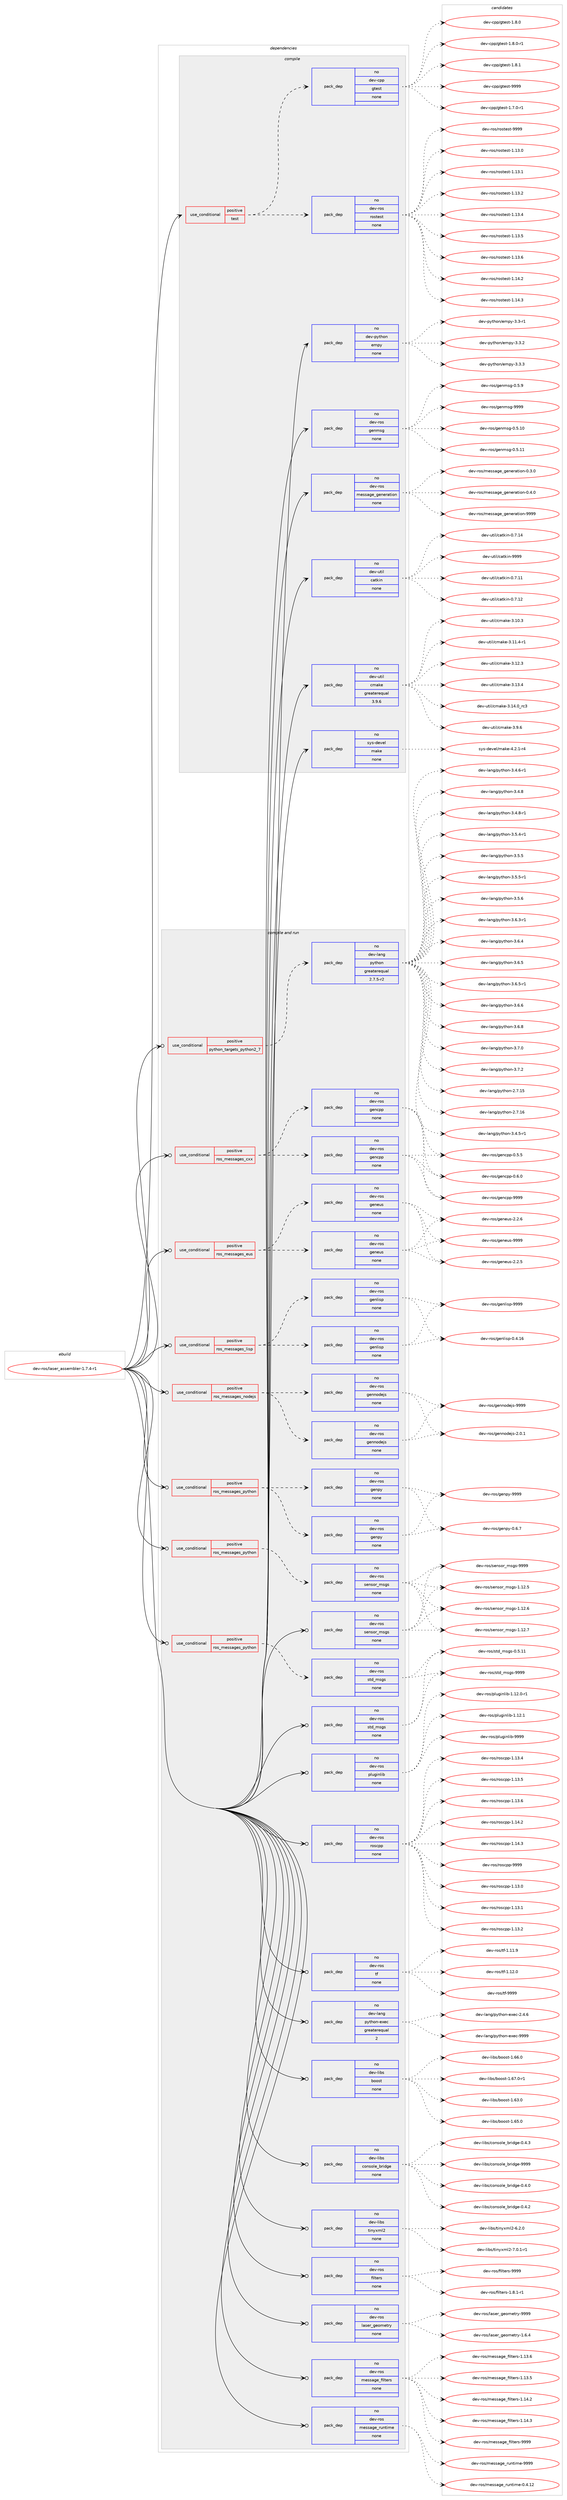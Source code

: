 digraph prolog {

# *************
# Graph options
# *************

newrank=true;
concentrate=true;
compound=true;
graph [rankdir=LR,fontname=Helvetica,fontsize=10,ranksep=1.5];#, ranksep=2.5, nodesep=0.2];
edge  [arrowhead=vee];
node  [fontname=Helvetica,fontsize=10];

# **********
# The ebuild
# **********

subgraph cluster_leftcol {
color=gray;
rank=same;
label=<<i>ebuild</i>>;
id [label="dev-ros/laser_assembler-1.7.4-r1", color=red, width=4, href="../dev-ros/laser_assembler-1.7.4-r1.svg"];
}

# ****************
# The dependencies
# ****************

subgraph cluster_midcol {
color=gray;
label=<<i>dependencies</i>>;
subgraph cluster_compile {
fillcolor="#eeeeee";
style=filled;
label=<<i>compile</i>>;
subgraph cond388842 {
dependency1458608 [label=<<TABLE BORDER="0" CELLBORDER="1" CELLSPACING="0" CELLPADDING="4"><TR><TD ROWSPAN="3" CELLPADDING="10">use_conditional</TD></TR><TR><TD>positive</TD></TR><TR><TD>test</TD></TR></TABLE>>, shape=none, color=red];
subgraph pack1046376 {
dependency1458609 [label=<<TABLE BORDER="0" CELLBORDER="1" CELLSPACING="0" CELLPADDING="4" WIDTH="220"><TR><TD ROWSPAN="6" CELLPADDING="30">pack_dep</TD></TR><TR><TD WIDTH="110">no</TD></TR><TR><TD>dev-ros</TD></TR><TR><TD>rostest</TD></TR><TR><TD>none</TD></TR><TR><TD></TD></TR></TABLE>>, shape=none, color=blue];
}
dependency1458608:e -> dependency1458609:w [weight=20,style="dashed",arrowhead="vee"];
subgraph pack1046377 {
dependency1458610 [label=<<TABLE BORDER="0" CELLBORDER="1" CELLSPACING="0" CELLPADDING="4" WIDTH="220"><TR><TD ROWSPAN="6" CELLPADDING="30">pack_dep</TD></TR><TR><TD WIDTH="110">no</TD></TR><TR><TD>dev-cpp</TD></TR><TR><TD>gtest</TD></TR><TR><TD>none</TD></TR><TR><TD></TD></TR></TABLE>>, shape=none, color=blue];
}
dependency1458608:e -> dependency1458610:w [weight=20,style="dashed",arrowhead="vee"];
}
id:e -> dependency1458608:w [weight=20,style="solid",arrowhead="vee"];
subgraph pack1046378 {
dependency1458611 [label=<<TABLE BORDER="0" CELLBORDER="1" CELLSPACING="0" CELLPADDING="4" WIDTH="220"><TR><TD ROWSPAN="6" CELLPADDING="30">pack_dep</TD></TR><TR><TD WIDTH="110">no</TD></TR><TR><TD>dev-python</TD></TR><TR><TD>empy</TD></TR><TR><TD>none</TD></TR><TR><TD></TD></TR></TABLE>>, shape=none, color=blue];
}
id:e -> dependency1458611:w [weight=20,style="solid",arrowhead="vee"];
subgraph pack1046379 {
dependency1458612 [label=<<TABLE BORDER="0" CELLBORDER="1" CELLSPACING="0" CELLPADDING="4" WIDTH="220"><TR><TD ROWSPAN="6" CELLPADDING="30">pack_dep</TD></TR><TR><TD WIDTH="110">no</TD></TR><TR><TD>dev-ros</TD></TR><TR><TD>genmsg</TD></TR><TR><TD>none</TD></TR><TR><TD></TD></TR></TABLE>>, shape=none, color=blue];
}
id:e -> dependency1458612:w [weight=20,style="solid",arrowhead="vee"];
subgraph pack1046380 {
dependency1458613 [label=<<TABLE BORDER="0" CELLBORDER="1" CELLSPACING="0" CELLPADDING="4" WIDTH="220"><TR><TD ROWSPAN="6" CELLPADDING="30">pack_dep</TD></TR><TR><TD WIDTH="110">no</TD></TR><TR><TD>dev-ros</TD></TR><TR><TD>message_generation</TD></TR><TR><TD>none</TD></TR><TR><TD></TD></TR></TABLE>>, shape=none, color=blue];
}
id:e -> dependency1458613:w [weight=20,style="solid",arrowhead="vee"];
subgraph pack1046381 {
dependency1458614 [label=<<TABLE BORDER="0" CELLBORDER="1" CELLSPACING="0" CELLPADDING="4" WIDTH="220"><TR><TD ROWSPAN="6" CELLPADDING="30">pack_dep</TD></TR><TR><TD WIDTH="110">no</TD></TR><TR><TD>dev-util</TD></TR><TR><TD>catkin</TD></TR><TR><TD>none</TD></TR><TR><TD></TD></TR></TABLE>>, shape=none, color=blue];
}
id:e -> dependency1458614:w [weight=20,style="solid",arrowhead="vee"];
subgraph pack1046382 {
dependency1458615 [label=<<TABLE BORDER="0" CELLBORDER="1" CELLSPACING="0" CELLPADDING="4" WIDTH="220"><TR><TD ROWSPAN="6" CELLPADDING="30">pack_dep</TD></TR><TR><TD WIDTH="110">no</TD></TR><TR><TD>dev-util</TD></TR><TR><TD>cmake</TD></TR><TR><TD>greaterequal</TD></TR><TR><TD>3.9.6</TD></TR></TABLE>>, shape=none, color=blue];
}
id:e -> dependency1458615:w [weight=20,style="solid",arrowhead="vee"];
subgraph pack1046383 {
dependency1458616 [label=<<TABLE BORDER="0" CELLBORDER="1" CELLSPACING="0" CELLPADDING="4" WIDTH="220"><TR><TD ROWSPAN="6" CELLPADDING="30">pack_dep</TD></TR><TR><TD WIDTH="110">no</TD></TR><TR><TD>sys-devel</TD></TR><TR><TD>make</TD></TR><TR><TD>none</TD></TR><TR><TD></TD></TR></TABLE>>, shape=none, color=blue];
}
id:e -> dependency1458616:w [weight=20,style="solid",arrowhead="vee"];
}
subgraph cluster_compileandrun {
fillcolor="#eeeeee";
style=filled;
label=<<i>compile and run</i>>;
subgraph cond388843 {
dependency1458617 [label=<<TABLE BORDER="0" CELLBORDER="1" CELLSPACING="0" CELLPADDING="4"><TR><TD ROWSPAN="3" CELLPADDING="10">use_conditional</TD></TR><TR><TD>positive</TD></TR><TR><TD>python_targets_python2_7</TD></TR></TABLE>>, shape=none, color=red];
subgraph pack1046384 {
dependency1458618 [label=<<TABLE BORDER="0" CELLBORDER="1" CELLSPACING="0" CELLPADDING="4" WIDTH="220"><TR><TD ROWSPAN="6" CELLPADDING="30">pack_dep</TD></TR><TR><TD WIDTH="110">no</TD></TR><TR><TD>dev-lang</TD></TR><TR><TD>python</TD></TR><TR><TD>greaterequal</TD></TR><TR><TD>2.7.5-r2</TD></TR></TABLE>>, shape=none, color=blue];
}
dependency1458617:e -> dependency1458618:w [weight=20,style="dashed",arrowhead="vee"];
}
id:e -> dependency1458617:w [weight=20,style="solid",arrowhead="odotvee"];
subgraph cond388844 {
dependency1458619 [label=<<TABLE BORDER="0" CELLBORDER="1" CELLSPACING="0" CELLPADDING="4"><TR><TD ROWSPAN="3" CELLPADDING="10">use_conditional</TD></TR><TR><TD>positive</TD></TR><TR><TD>ros_messages_cxx</TD></TR></TABLE>>, shape=none, color=red];
subgraph pack1046385 {
dependency1458620 [label=<<TABLE BORDER="0" CELLBORDER="1" CELLSPACING="0" CELLPADDING="4" WIDTH="220"><TR><TD ROWSPAN="6" CELLPADDING="30">pack_dep</TD></TR><TR><TD WIDTH="110">no</TD></TR><TR><TD>dev-ros</TD></TR><TR><TD>gencpp</TD></TR><TR><TD>none</TD></TR><TR><TD></TD></TR></TABLE>>, shape=none, color=blue];
}
dependency1458619:e -> dependency1458620:w [weight=20,style="dashed",arrowhead="vee"];
subgraph pack1046386 {
dependency1458621 [label=<<TABLE BORDER="0" CELLBORDER="1" CELLSPACING="0" CELLPADDING="4" WIDTH="220"><TR><TD ROWSPAN="6" CELLPADDING="30">pack_dep</TD></TR><TR><TD WIDTH="110">no</TD></TR><TR><TD>dev-ros</TD></TR><TR><TD>gencpp</TD></TR><TR><TD>none</TD></TR><TR><TD></TD></TR></TABLE>>, shape=none, color=blue];
}
dependency1458619:e -> dependency1458621:w [weight=20,style="dashed",arrowhead="vee"];
}
id:e -> dependency1458619:w [weight=20,style="solid",arrowhead="odotvee"];
subgraph cond388845 {
dependency1458622 [label=<<TABLE BORDER="0" CELLBORDER="1" CELLSPACING="0" CELLPADDING="4"><TR><TD ROWSPAN="3" CELLPADDING="10">use_conditional</TD></TR><TR><TD>positive</TD></TR><TR><TD>ros_messages_eus</TD></TR></TABLE>>, shape=none, color=red];
subgraph pack1046387 {
dependency1458623 [label=<<TABLE BORDER="0" CELLBORDER="1" CELLSPACING="0" CELLPADDING="4" WIDTH="220"><TR><TD ROWSPAN="6" CELLPADDING="30">pack_dep</TD></TR><TR><TD WIDTH="110">no</TD></TR><TR><TD>dev-ros</TD></TR><TR><TD>geneus</TD></TR><TR><TD>none</TD></TR><TR><TD></TD></TR></TABLE>>, shape=none, color=blue];
}
dependency1458622:e -> dependency1458623:w [weight=20,style="dashed",arrowhead="vee"];
subgraph pack1046388 {
dependency1458624 [label=<<TABLE BORDER="0" CELLBORDER="1" CELLSPACING="0" CELLPADDING="4" WIDTH="220"><TR><TD ROWSPAN="6" CELLPADDING="30">pack_dep</TD></TR><TR><TD WIDTH="110">no</TD></TR><TR><TD>dev-ros</TD></TR><TR><TD>geneus</TD></TR><TR><TD>none</TD></TR><TR><TD></TD></TR></TABLE>>, shape=none, color=blue];
}
dependency1458622:e -> dependency1458624:w [weight=20,style="dashed",arrowhead="vee"];
}
id:e -> dependency1458622:w [weight=20,style="solid",arrowhead="odotvee"];
subgraph cond388846 {
dependency1458625 [label=<<TABLE BORDER="0" CELLBORDER="1" CELLSPACING="0" CELLPADDING="4"><TR><TD ROWSPAN="3" CELLPADDING="10">use_conditional</TD></TR><TR><TD>positive</TD></TR><TR><TD>ros_messages_lisp</TD></TR></TABLE>>, shape=none, color=red];
subgraph pack1046389 {
dependency1458626 [label=<<TABLE BORDER="0" CELLBORDER="1" CELLSPACING="0" CELLPADDING="4" WIDTH="220"><TR><TD ROWSPAN="6" CELLPADDING="30">pack_dep</TD></TR><TR><TD WIDTH="110">no</TD></TR><TR><TD>dev-ros</TD></TR><TR><TD>genlisp</TD></TR><TR><TD>none</TD></TR><TR><TD></TD></TR></TABLE>>, shape=none, color=blue];
}
dependency1458625:e -> dependency1458626:w [weight=20,style="dashed",arrowhead="vee"];
subgraph pack1046390 {
dependency1458627 [label=<<TABLE BORDER="0" CELLBORDER="1" CELLSPACING="0" CELLPADDING="4" WIDTH="220"><TR><TD ROWSPAN="6" CELLPADDING="30">pack_dep</TD></TR><TR><TD WIDTH="110">no</TD></TR><TR><TD>dev-ros</TD></TR><TR><TD>genlisp</TD></TR><TR><TD>none</TD></TR><TR><TD></TD></TR></TABLE>>, shape=none, color=blue];
}
dependency1458625:e -> dependency1458627:w [weight=20,style="dashed",arrowhead="vee"];
}
id:e -> dependency1458625:w [weight=20,style="solid",arrowhead="odotvee"];
subgraph cond388847 {
dependency1458628 [label=<<TABLE BORDER="0" CELLBORDER="1" CELLSPACING="0" CELLPADDING="4"><TR><TD ROWSPAN="3" CELLPADDING="10">use_conditional</TD></TR><TR><TD>positive</TD></TR><TR><TD>ros_messages_nodejs</TD></TR></TABLE>>, shape=none, color=red];
subgraph pack1046391 {
dependency1458629 [label=<<TABLE BORDER="0" CELLBORDER="1" CELLSPACING="0" CELLPADDING="4" WIDTH="220"><TR><TD ROWSPAN="6" CELLPADDING="30">pack_dep</TD></TR><TR><TD WIDTH="110">no</TD></TR><TR><TD>dev-ros</TD></TR><TR><TD>gennodejs</TD></TR><TR><TD>none</TD></TR><TR><TD></TD></TR></TABLE>>, shape=none, color=blue];
}
dependency1458628:e -> dependency1458629:w [weight=20,style="dashed",arrowhead="vee"];
subgraph pack1046392 {
dependency1458630 [label=<<TABLE BORDER="0" CELLBORDER="1" CELLSPACING="0" CELLPADDING="4" WIDTH="220"><TR><TD ROWSPAN="6" CELLPADDING="30">pack_dep</TD></TR><TR><TD WIDTH="110">no</TD></TR><TR><TD>dev-ros</TD></TR><TR><TD>gennodejs</TD></TR><TR><TD>none</TD></TR><TR><TD></TD></TR></TABLE>>, shape=none, color=blue];
}
dependency1458628:e -> dependency1458630:w [weight=20,style="dashed",arrowhead="vee"];
}
id:e -> dependency1458628:w [weight=20,style="solid",arrowhead="odotvee"];
subgraph cond388848 {
dependency1458631 [label=<<TABLE BORDER="0" CELLBORDER="1" CELLSPACING="0" CELLPADDING="4"><TR><TD ROWSPAN="3" CELLPADDING="10">use_conditional</TD></TR><TR><TD>positive</TD></TR><TR><TD>ros_messages_python</TD></TR></TABLE>>, shape=none, color=red];
subgraph pack1046393 {
dependency1458632 [label=<<TABLE BORDER="0" CELLBORDER="1" CELLSPACING="0" CELLPADDING="4" WIDTH="220"><TR><TD ROWSPAN="6" CELLPADDING="30">pack_dep</TD></TR><TR><TD WIDTH="110">no</TD></TR><TR><TD>dev-ros</TD></TR><TR><TD>genpy</TD></TR><TR><TD>none</TD></TR><TR><TD></TD></TR></TABLE>>, shape=none, color=blue];
}
dependency1458631:e -> dependency1458632:w [weight=20,style="dashed",arrowhead="vee"];
subgraph pack1046394 {
dependency1458633 [label=<<TABLE BORDER="0" CELLBORDER="1" CELLSPACING="0" CELLPADDING="4" WIDTH="220"><TR><TD ROWSPAN="6" CELLPADDING="30">pack_dep</TD></TR><TR><TD WIDTH="110">no</TD></TR><TR><TD>dev-ros</TD></TR><TR><TD>genpy</TD></TR><TR><TD>none</TD></TR><TR><TD></TD></TR></TABLE>>, shape=none, color=blue];
}
dependency1458631:e -> dependency1458633:w [weight=20,style="dashed",arrowhead="vee"];
}
id:e -> dependency1458631:w [weight=20,style="solid",arrowhead="odotvee"];
subgraph cond388849 {
dependency1458634 [label=<<TABLE BORDER="0" CELLBORDER="1" CELLSPACING="0" CELLPADDING="4"><TR><TD ROWSPAN="3" CELLPADDING="10">use_conditional</TD></TR><TR><TD>positive</TD></TR><TR><TD>ros_messages_python</TD></TR></TABLE>>, shape=none, color=red];
subgraph pack1046395 {
dependency1458635 [label=<<TABLE BORDER="0" CELLBORDER="1" CELLSPACING="0" CELLPADDING="4" WIDTH="220"><TR><TD ROWSPAN="6" CELLPADDING="30">pack_dep</TD></TR><TR><TD WIDTH="110">no</TD></TR><TR><TD>dev-ros</TD></TR><TR><TD>sensor_msgs</TD></TR><TR><TD>none</TD></TR><TR><TD></TD></TR></TABLE>>, shape=none, color=blue];
}
dependency1458634:e -> dependency1458635:w [weight=20,style="dashed",arrowhead="vee"];
}
id:e -> dependency1458634:w [weight=20,style="solid",arrowhead="odotvee"];
subgraph cond388850 {
dependency1458636 [label=<<TABLE BORDER="0" CELLBORDER="1" CELLSPACING="0" CELLPADDING="4"><TR><TD ROWSPAN="3" CELLPADDING="10">use_conditional</TD></TR><TR><TD>positive</TD></TR><TR><TD>ros_messages_python</TD></TR></TABLE>>, shape=none, color=red];
subgraph pack1046396 {
dependency1458637 [label=<<TABLE BORDER="0" CELLBORDER="1" CELLSPACING="0" CELLPADDING="4" WIDTH="220"><TR><TD ROWSPAN="6" CELLPADDING="30">pack_dep</TD></TR><TR><TD WIDTH="110">no</TD></TR><TR><TD>dev-ros</TD></TR><TR><TD>std_msgs</TD></TR><TR><TD>none</TD></TR><TR><TD></TD></TR></TABLE>>, shape=none, color=blue];
}
dependency1458636:e -> dependency1458637:w [weight=20,style="dashed",arrowhead="vee"];
}
id:e -> dependency1458636:w [weight=20,style="solid",arrowhead="odotvee"];
subgraph pack1046397 {
dependency1458638 [label=<<TABLE BORDER="0" CELLBORDER="1" CELLSPACING="0" CELLPADDING="4" WIDTH="220"><TR><TD ROWSPAN="6" CELLPADDING="30">pack_dep</TD></TR><TR><TD WIDTH="110">no</TD></TR><TR><TD>dev-lang</TD></TR><TR><TD>python-exec</TD></TR><TR><TD>greaterequal</TD></TR><TR><TD>2</TD></TR></TABLE>>, shape=none, color=blue];
}
id:e -> dependency1458638:w [weight=20,style="solid",arrowhead="odotvee"];
subgraph pack1046398 {
dependency1458639 [label=<<TABLE BORDER="0" CELLBORDER="1" CELLSPACING="0" CELLPADDING="4" WIDTH="220"><TR><TD ROWSPAN="6" CELLPADDING="30">pack_dep</TD></TR><TR><TD WIDTH="110">no</TD></TR><TR><TD>dev-libs</TD></TR><TR><TD>boost</TD></TR><TR><TD>none</TD></TR><TR><TD></TD></TR></TABLE>>, shape=none, color=blue];
}
id:e -> dependency1458639:w [weight=20,style="solid",arrowhead="odotvee"];
subgraph pack1046399 {
dependency1458640 [label=<<TABLE BORDER="0" CELLBORDER="1" CELLSPACING="0" CELLPADDING="4" WIDTH="220"><TR><TD ROWSPAN="6" CELLPADDING="30">pack_dep</TD></TR><TR><TD WIDTH="110">no</TD></TR><TR><TD>dev-libs</TD></TR><TR><TD>console_bridge</TD></TR><TR><TD>none</TD></TR><TR><TD></TD></TR></TABLE>>, shape=none, color=blue];
}
id:e -> dependency1458640:w [weight=20,style="solid",arrowhead="odotvee"];
subgraph pack1046400 {
dependency1458641 [label=<<TABLE BORDER="0" CELLBORDER="1" CELLSPACING="0" CELLPADDING="4" WIDTH="220"><TR><TD ROWSPAN="6" CELLPADDING="30">pack_dep</TD></TR><TR><TD WIDTH="110">no</TD></TR><TR><TD>dev-libs</TD></TR><TR><TD>tinyxml2</TD></TR><TR><TD>none</TD></TR><TR><TD></TD></TR></TABLE>>, shape=none, color=blue];
}
id:e -> dependency1458641:w [weight=20,style="solid",arrowhead="odotvee"];
subgraph pack1046401 {
dependency1458642 [label=<<TABLE BORDER="0" CELLBORDER="1" CELLSPACING="0" CELLPADDING="4" WIDTH="220"><TR><TD ROWSPAN="6" CELLPADDING="30">pack_dep</TD></TR><TR><TD WIDTH="110">no</TD></TR><TR><TD>dev-ros</TD></TR><TR><TD>filters</TD></TR><TR><TD>none</TD></TR><TR><TD></TD></TR></TABLE>>, shape=none, color=blue];
}
id:e -> dependency1458642:w [weight=20,style="solid",arrowhead="odotvee"];
subgraph pack1046402 {
dependency1458643 [label=<<TABLE BORDER="0" CELLBORDER="1" CELLSPACING="0" CELLPADDING="4" WIDTH="220"><TR><TD ROWSPAN="6" CELLPADDING="30">pack_dep</TD></TR><TR><TD WIDTH="110">no</TD></TR><TR><TD>dev-ros</TD></TR><TR><TD>laser_geometry</TD></TR><TR><TD>none</TD></TR><TR><TD></TD></TR></TABLE>>, shape=none, color=blue];
}
id:e -> dependency1458643:w [weight=20,style="solid",arrowhead="odotvee"];
subgraph pack1046403 {
dependency1458644 [label=<<TABLE BORDER="0" CELLBORDER="1" CELLSPACING="0" CELLPADDING="4" WIDTH="220"><TR><TD ROWSPAN="6" CELLPADDING="30">pack_dep</TD></TR><TR><TD WIDTH="110">no</TD></TR><TR><TD>dev-ros</TD></TR><TR><TD>message_filters</TD></TR><TR><TD>none</TD></TR><TR><TD></TD></TR></TABLE>>, shape=none, color=blue];
}
id:e -> dependency1458644:w [weight=20,style="solid",arrowhead="odotvee"];
subgraph pack1046404 {
dependency1458645 [label=<<TABLE BORDER="0" CELLBORDER="1" CELLSPACING="0" CELLPADDING="4" WIDTH="220"><TR><TD ROWSPAN="6" CELLPADDING="30">pack_dep</TD></TR><TR><TD WIDTH="110">no</TD></TR><TR><TD>dev-ros</TD></TR><TR><TD>message_runtime</TD></TR><TR><TD>none</TD></TR><TR><TD></TD></TR></TABLE>>, shape=none, color=blue];
}
id:e -> dependency1458645:w [weight=20,style="solid",arrowhead="odotvee"];
subgraph pack1046405 {
dependency1458646 [label=<<TABLE BORDER="0" CELLBORDER="1" CELLSPACING="0" CELLPADDING="4" WIDTH="220"><TR><TD ROWSPAN="6" CELLPADDING="30">pack_dep</TD></TR><TR><TD WIDTH="110">no</TD></TR><TR><TD>dev-ros</TD></TR><TR><TD>pluginlib</TD></TR><TR><TD>none</TD></TR><TR><TD></TD></TR></TABLE>>, shape=none, color=blue];
}
id:e -> dependency1458646:w [weight=20,style="solid",arrowhead="odotvee"];
subgraph pack1046406 {
dependency1458647 [label=<<TABLE BORDER="0" CELLBORDER="1" CELLSPACING="0" CELLPADDING="4" WIDTH="220"><TR><TD ROWSPAN="6" CELLPADDING="30">pack_dep</TD></TR><TR><TD WIDTH="110">no</TD></TR><TR><TD>dev-ros</TD></TR><TR><TD>roscpp</TD></TR><TR><TD>none</TD></TR><TR><TD></TD></TR></TABLE>>, shape=none, color=blue];
}
id:e -> dependency1458647:w [weight=20,style="solid",arrowhead="odotvee"];
subgraph pack1046407 {
dependency1458648 [label=<<TABLE BORDER="0" CELLBORDER="1" CELLSPACING="0" CELLPADDING="4" WIDTH="220"><TR><TD ROWSPAN="6" CELLPADDING="30">pack_dep</TD></TR><TR><TD WIDTH="110">no</TD></TR><TR><TD>dev-ros</TD></TR><TR><TD>sensor_msgs</TD></TR><TR><TD>none</TD></TR><TR><TD></TD></TR></TABLE>>, shape=none, color=blue];
}
id:e -> dependency1458648:w [weight=20,style="solid",arrowhead="odotvee"];
subgraph pack1046408 {
dependency1458649 [label=<<TABLE BORDER="0" CELLBORDER="1" CELLSPACING="0" CELLPADDING="4" WIDTH="220"><TR><TD ROWSPAN="6" CELLPADDING="30">pack_dep</TD></TR><TR><TD WIDTH="110">no</TD></TR><TR><TD>dev-ros</TD></TR><TR><TD>std_msgs</TD></TR><TR><TD>none</TD></TR><TR><TD></TD></TR></TABLE>>, shape=none, color=blue];
}
id:e -> dependency1458649:w [weight=20,style="solid",arrowhead="odotvee"];
subgraph pack1046409 {
dependency1458650 [label=<<TABLE BORDER="0" CELLBORDER="1" CELLSPACING="0" CELLPADDING="4" WIDTH="220"><TR><TD ROWSPAN="6" CELLPADDING="30">pack_dep</TD></TR><TR><TD WIDTH="110">no</TD></TR><TR><TD>dev-ros</TD></TR><TR><TD>tf</TD></TR><TR><TD>none</TD></TR><TR><TD></TD></TR></TABLE>>, shape=none, color=blue];
}
id:e -> dependency1458650:w [weight=20,style="solid",arrowhead="odotvee"];
}
subgraph cluster_run {
fillcolor="#eeeeee";
style=filled;
label=<<i>run</i>>;
}
}

# **************
# The candidates
# **************

subgraph cluster_choices {
rank=same;
color=gray;
label=<<i>candidates</i>>;

subgraph choice1046376 {
color=black;
nodesep=1;
choice100101118451141111154711411111511610111511645494649514648 [label="dev-ros/rostest-1.13.0", color=red, width=4,href="../dev-ros/rostest-1.13.0.svg"];
choice100101118451141111154711411111511610111511645494649514649 [label="dev-ros/rostest-1.13.1", color=red, width=4,href="../dev-ros/rostest-1.13.1.svg"];
choice100101118451141111154711411111511610111511645494649514650 [label="dev-ros/rostest-1.13.2", color=red, width=4,href="../dev-ros/rostest-1.13.2.svg"];
choice100101118451141111154711411111511610111511645494649514652 [label="dev-ros/rostest-1.13.4", color=red, width=4,href="../dev-ros/rostest-1.13.4.svg"];
choice100101118451141111154711411111511610111511645494649514653 [label="dev-ros/rostest-1.13.5", color=red, width=4,href="../dev-ros/rostest-1.13.5.svg"];
choice100101118451141111154711411111511610111511645494649514654 [label="dev-ros/rostest-1.13.6", color=red, width=4,href="../dev-ros/rostest-1.13.6.svg"];
choice100101118451141111154711411111511610111511645494649524650 [label="dev-ros/rostest-1.14.2", color=red, width=4,href="../dev-ros/rostest-1.14.2.svg"];
choice100101118451141111154711411111511610111511645494649524651 [label="dev-ros/rostest-1.14.3", color=red, width=4,href="../dev-ros/rostest-1.14.3.svg"];
choice10010111845114111115471141111151161011151164557575757 [label="dev-ros/rostest-9999", color=red, width=4,href="../dev-ros/rostest-9999.svg"];
dependency1458609:e -> choice100101118451141111154711411111511610111511645494649514648:w [style=dotted,weight="100"];
dependency1458609:e -> choice100101118451141111154711411111511610111511645494649514649:w [style=dotted,weight="100"];
dependency1458609:e -> choice100101118451141111154711411111511610111511645494649514650:w [style=dotted,weight="100"];
dependency1458609:e -> choice100101118451141111154711411111511610111511645494649514652:w [style=dotted,weight="100"];
dependency1458609:e -> choice100101118451141111154711411111511610111511645494649514653:w [style=dotted,weight="100"];
dependency1458609:e -> choice100101118451141111154711411111511610111511645494649514654:w [style=dotted,weight="100"];
dependency1458609:e -> choice100101118451141111154711411111511610111511645494649524650:w [style=dotted,weight="100"];
dependency1458609:e -> choice100101118451141111154711411111511610111511645494649524651:w [style=dotted,weight="100"];
dependency1458609:e -> choice10010111845114111115471141111151161011151164557575757:w [style=dotted,weight="100"];
}
subgraph choice1046377 {
color=black;
nodesep=1;
choice1001011184599112112471031161011151164549465546484511449 [label="dev-cpp/gtest-1.7.0-r1", color=red, width=4,href="../dev-cpp/gtest-1.7.0-r1.svg"];
choice100101118459911211247103116101115116454946564648 [label="dev-cpp/gtest-1.8.0", color=red, width=4,href="../dev-cpp/gtest-1.8.0.svg"];
choice1001011184599112112471031161011151164549465646484511449 [label="dev-cpp/gtest-1.8.0-r1", color=red, width=4,href="../dev-cpp/gtest-1.8.0-r1.svg"];
choice100101118459911211247103116101115116454946564649 [label="dev-cpp/gtest-1.8.1", color=red, width=4,href="../dev-cpp/gtest-1.8.1.svg"];
choice1001011184599112112471031161011151164557575757 [label="dev-cpp/gtest-9999", color=red, width=4,href="../dev-cpp/gtest-9999.svg"];
dependency1458610:e -> choice1001011184599112112471031161011151164549465546484511449:w [style=dotted,weight="100"];
dependency1458610:e -> choice100101118459911211247103116101115116454946564648:w [style=dotted,weight="100"];
dependency1458610:e -> choice1001011184599112112471031161011151164549465646484511449:w [style=dotted,weight="100"];
dependency1458610:e -> choice100101118459911211247103116101115116454946564649:w [style=dotted,weight="100"];
dependency1458610:e -> choice1001011184599112112471031161011151164557575757:w [style=dotted,weight="100"];
}
subgraph choice1046378 {
color=black;
nodesep=1;
choice1001011184511212111610411111047101109112121455146514511449 [label="dev-python/empy-3.3-r1", color=red, width=4,href="../dev-python/empy-3.3-r1.svg"];
choice1001011184511212111610411111047101109112121455146514650 [label="dev-python/empy-3.3.2", color=red, width=4,href="../dev-python/empy-3.3.2.svg"];
choice1001011184511212111610411111047101109112121455146514651 [label="dev-python/empy-3.3.3", color=red, width=4,href="../dev-python/empy-3.3.3.svg"];
dependency1458611:e -> choice1001011184511212111610411111047101109112121455146514511449:w [style=dotted,weight="100"];
dependency1458611:e -> choice1001011184511212111610411111047101109112121455146514650:w [style=dotted,weight="100"];
dependency1458611:e -> choice1001011184511212111610411111047101109112121455146514651:w [style=dotted,weight="100"];
}
subgraph choice1046379 {
color=black;
nodesep=1;
choice100101118451141111154710310111010911510345484653464948 [label="dev-ros/genmsg-0.5.10", color=red, width=4,href="../dev-ros/genmsg-0.5.10.svg"];
choice100101118451141111154710310111010911510345484653464949 [label="dev-ros/genmsg-0.5.11", color=red, width=4,href="../dev-ros/genmsg-0.5.11.svg"];
choice1001011184511411111547103101110109115103454846534657 [label="dev-ros/genmsg-0.5.9", color=red, width=4,href="../dev-ros/genmsg-0.5.9.svg"];
choice10010111845114111115471031011101091151034557575757 [label="dev-ros/genmsg-9999", color=red, width=4,href="../dev-ros/genmsg-9999.svg"];
dependency1458612:e -> choice100101118451141111154710310111010911510345484653464948:w [style=dotted,weight="100"];
dependency1458612:e -> choice100101118451141111154710310111010911510345484653464949:w [style=dotted,weight="100"];
dependency1458612:e -> choice1001011184511411111547103101110109115103454846534657:w [style=dotted,weight="100"];
dependency1458612:e -> choice10010111845114111115471031011101091151034557575757:w [style=dotted,weight="100"];
}
subgraph choice1046380 {
color=black;
nodesep=1;
choice1001011184511411111547109101115115971031019510310111010111497116105111110454846514648 [label="dev-ros/message_generation-0.3.0", color=red, width=4,href="../dev-ros/message_generation-0.3.0.svg"];
choice1001011184511411111547109101115115971031019510310111010111497116105111110454846524648 [label="dev-ros/message_generation-0.4.0", color=red, width=4,href="../dev-ros/message_generation-0.4.0.svg"];
choice10010111845114111115471091011151159710310195103101110101114971161051111104557575757 [label="dev-ros/message_generation-9999", color=red, width=4,href="../dev-ros/message_generation-9999.svg"];
dependency1458613:e -> choice1001011184511411111547109101115115971031019510310111010111497116105111110454846514648:w [style=dotted,weight="100"];
dependency1458613:e -> choice1001011184511411111547109101115115971031019510310111010111497116105111110454846524648:w [style=dotted,weight="100"];
dependency1458613:e -> choice10010111845114111115471091011151159710310195103101110101114971161051111104557575757:w [style=dotted,weight="100"];
}
subgraph choice1046381 {
color=black;
nodesep=1;
choice1001011184511711610510847999711610710511045484655464949 [label="dev-util/catkin-0.7.11", color=red, width=4,href="../dev-util/catkin-0.7.11.svg"];
choice1001011184511711610510847999711610710511045484655464950 [label="dev-util/catkin-0.7.12", color=red, width=4,href="../dev-util/catkin-0.7.12.svg"];
choice1001011184511711610510847999711610710511045484655464952 [label="dev-util/catkin-0.7.14", color=red, width=4,href="../dev-util/catkin-0.7.14.svg"];
choice100101118451171161051084799971161071051104557575757 [label="dev-util/catkin-9999", color=red, width=4,href="../dev-util/catkin-9999.svg"];
dependency1458614:e -> choice1001011184511711610510847999711610710511045484655464949:w [style=dotted,weight="100"];
dependency1458614:e -> choice1001011184511711610510847999711610710511045484655464950:w [style=dotted,weight="100"];
dependency1458614:e -> choice1001011184511711610510847999711610710511045484655464952:w [style=dotted,weight="100"];
dependency1458614:e -> choice100101118451171161051084799971161071051104557575757:w [style=dotted,weight="100"];
}
subgraph choice1046382 {
color=black;
nodesep=1;
choice1001011184511711610510847991099710710145514649484651 [label="dev-util/cmake-3.10.3", color=red, width=4,href="../dev-util/cmake-3.10.3.svg"];
choice10010111845117116105108479910997107101455146494946524511449 [label="dev-util/cmake-3.11.4-r1", color=red, width=4,href="../dev-util/cmake-3.11.4-r1.svg"];
choice1001011184511711610510847991099710710145514649504651 [label="dev-util/cmake-3.12.3", color=red, width=4,href="../dev-util/cmake-3.12.3.svg"];
choice1001011184511711610510847991099710710145514649514652 [label="dev-util/cmake-3.13.4", color=red, width=4,href="../dev-util/cmake-3.13.4.svg"];
choice1001011184511711610510847991099710710145514649524648951149951 [label="dev-util/cmake-3.14.0_rc3", color=red, width=4,href="../dev-util/cmake-3.14.0_rc3.svg"];
choice10010111845117116105108479910997107101455146574654 [label="dev-util/cmake-3.9.6", color=red, width=4,href="../dev-util/cmake-3.9.6.svg"];
dependency1458615:e -> choice1001011184511711610510847991099710710145514649484651:w [style=dotted,weight="100"];
dependency1458615:e -> choice10010111845117116105108479910997107101455146494946524511449:w [style=dotted,weight="100"];
dependency1458615:e -> choice1001011184511711610510847991099710710145514649504651:w [style=dotted,weight="100"];
dependency1458615:e -> choice1001011184511711610510847991099710710145514649514652:w [style=dotted,weight="100"];
dependency1458615:e -> choice1001011184511711610510847991099710710145514649524648951149951:w [style=dotted,weight="100"];
dependency1458615:e -> choice10010111845117116105108479910997107101455146574654:w [style=dotted,weight="100"];
}
subgraph choice1046383 {
color=black;
nodesep=1;
choice1151211154510010111810110847109971071014552465046494511452 [label="sys-devel/make-4.2.1-r4", color=red, width=4,href="../sys-devel/make-4.2.1-r4.svg"];
dependency1458616:e -> choice1151211154510010111810110847109971071014552465046494511452:w [style=dotted,weight="100"];
}
subgraph choice1046384 {
color=black;
nodesep=1;
choice10010111845108971101034711212111610411111045504655464953 [label="dev-lang/python-2.7.15", color=red, width=4,href="../dev-lang/python-2.7.15.svg"];
choice10010111845108971101034711212111610411111045504655464954 [label="dev-lang/python-2.7.16", color=red, width=4,href="../dev-lang/python-2.7.16.svg"];
choice1001011184510897110103471121211161041111104551465246534511449 [label="dev-lang/python-3.4.5-r1", color=red, width=4,href="../dev-lang/python-3.4.5-r1.svg"];
choice1001011184510897110103471121211161041111104551465246544511449 [label="dev-lang/python-3.4.6-r1", color=red, width=4,href="../dev-lang/python-3.4.6-r1.svg"];
choice100101118451089711010347112121116104111110455146524656 [label="dev-lang/python-3.4.8", color=red, width=4,href="../dev-lang/python-3.4.8.svg"];
choice1001011184510897110103471121211161041111104551465246564511449 [label="dev-lang/python-3.4.8-r1", color=red, width=4,href="../dev-lang/python-3.4.8-r1.svg"];
choice1001011184510897110103471121211161041111104551465346524511449 [label="dev-lang/python-3.5.4-r1", color=red, width=4,href="../dev-lang/python-3.5.4-r1.svg"];
choice100101118451089711010347112121116104111110455146534653 [label="dev-lang/python-3.5.5", color=red, width=4,href="../dev-lang/python-3.5.5.svg"];
choice1001011184510897110103471121211161041111104551465346534511449 [label="dev-lang/python-3.5.5-r1", color=red, width=4,href="../dev-lang/python-3.5.5-r1.svg"];
choice100101118451089711010347112121116104111110455146534654 [label="dev-lang/python-3.5.6", color=red, width=4,href="../dev-lang/python-3.5.6.svg"];
choice1001011184510897110103471121211161041111104551465446514511449 [label="dev-lang/python-3.6.3-r1", color=red, width=4,href="../dev-lang/python-3.6.3-r1.svg"];
choice100101118451089711010347112121116104111110455146544652 [label="dev-lang/python-3.6.4", color=red, width=4,href="../dev-lang/python-3.6.4.svg"];
choice100101118451089711010347112121116104111110455146544653 [label="dev-lang/python-3.6.5", color=red, width=4,href="../dev-lang/python-3.6.5.svg"];
choice1001011184510897110103471121211161041111104551465446534511449 [label="dev-lang/python-3.6.5-r1", color=red, width=4,href="../dev-lang/python-3.6.5-r1.svg"];
choice100101118451089711010347112121116104111110455146544654 [label="dev-lang/python-3.6.6", color=red, width=4,href="../dev-lang/python-3.6.6.svg"];
choice100101118451089711010347112121116104111110455146544656 [label="dev-lang/python-3.6.8", color=red, width=4,href="../dev-lang/python-3.6.8.svg"];
choice100101118451089711010347112121116104111110455146554648 [label="dev-lang/python-3.7.0", color=red, width=4,href="../dev-lang/python-3.7.0.svg"];
choice100101118451089711010347112121116104111110455146554650 [label="dev-lang/python-3.7.2", color=red, width=4,href="../dev-lang/python-3.7.2.svg"];
dependency1458618:e -> choice10010111845108971101034711212111610411111045504655464953:w [style=dotted,weight="100"];
dependency1458618:e -> choice10010111845108971101034711212111610411111045504655464954:w [style=dotted,weight="100"];
dependency1458618:e -> choice1001011184510897110103471121211161041111104551465246534511449:w [style=dotted,weight="100"];
dependency1458618:e -> choice1001011184510897110103471121211161041111104551465246544511449:w [style=dotted,weight="100"];
dependency1458618:e -> choice100101118451089711010347112121116104111110455146524656:w [style=dotted,weight="100"];
dependency1458618:e -> choice1001011184510897110103471121211161041111104551465246564511449:w [style=dotted,weight="100"];
dependency1458618:e -> choice1001011184510897110103471121211161041111104551465346524511449:w [style=dotted,weight="100"];
dependency1458618:e -> choice100101118451089711010347112121116104111110455146534653:w [style=dotted,weight="100"];
dependency1458618:e -> choice1001011184510897110103471121211161041111104551465346534511449:w [style=dotted,weight="100"];
dependency1458618:e -> choice100101118451089711010347112121116104111110455146534654:w [style=dotted,weight="100"];
dependency1458618:e -> choice1001011184510897110103471121211161041111104551465446514511449:w [style=dotted,weight="100"];
dependency1458618:e -> choice100101118451089711010347112121116104111110455146544652:w [style=dotted,weight="100"];
dependency1458618:e -> choice100101118451089711010347112121116104111110455146544653:w [style=dotted,weight="100"];
dependency1458618:e -> choice1001011184510897110103471121211161041111104551465446534511449:w [style=dotted,weight="100"];
dependency1458618:e -> choice100101118451089711010347112121116104111110455146544654:w [style=dotted,weight="100"];
dependency1458618:e -> choice100101118451089711010347112121116104111110455146544656:w [style=dotted,weight="100"];
dependency1458618:e -> choice100101118451089711010347112121116104111110455146554648:w [style=dotted,weight="100"];
dependency1458618:e -> choice100101118451089711010347112121116104111110455146554650:w [style=dotted,weight="100"];
}
subgraph choice1046385 {
color=black;
nodesep=1;
choice100101118451141111154710310111099112112454846534653 [label="dev-ros/gencpp-0.5.5", color=red, width=4,href="../dev-ros/gencpp-0.5.5.svg"];
choice100101118451141111154710310111099112112454846544648 [label="dev-ros/gencpp-0.6.0", color=red, width=4,href="../dev-ros/gencpp-0.6.0.svg"];
choice1001011184511411111547103101110991121124557575757 [label="dev-ros/gencpp-9999", color=red, width=4,href="../dev-ros/gencpp-9999.svg"];
dependency1458620:e -> choice100101118451141111154710310111099112112454846534653:w [style=dotted,weight="100"];
dependency1458620:e -> choice100101118451141111154710310111099112112454846544648:w [style=dotted,weight="100"];
dependency1458620:e -> choice1001011184511411111547103101110991121124557575757:w [style=dotted,weight="100"];
}
subgraph choice1046386 {
color=black;
nodesep=1;
choice100101118451141111154710310111099112112454846534653 [label="dev-ros/gencpp-0.5.5", color=red, width=4,href="../dev-ros/gencpp-0.5.5.svg"];
choice100101118451141111154710310111099112112454846544648 [label="dev-ros/gencpp-0.6.0", color=red, width=4,href="../dev-ros/gencpp-0.6.0.svg"];
choice1001011184511411111547103101110991121124557575757 [label="dev-ros/gencpp-9999", color=red, width=4,href="../dev-ros/gencpp-9999.svg"];
dependency1458621:e -> choice100101118451141111154710310111099112112454846534653:w [style=dotted,weight="100"];
dependency1458621:e -> choice100101118451141111154710310111099112112454846544648:w [style=dotted,weight="100"];
dependency1458621:e -> choice1001011184511411111547103101110991121124557575757:w [style=dotted,weight="100"];
}
subgraph choice1046387 {
color=black;
nodesep=1;
choice1001011184511411111547103101110101117115455046504653 [label="dev-ros/geneus-2.2.5", color=red, width=4,href="../dev-ros/geneus-2.2.5.svg"];
choice1001011184511411111547103101110101117115455046504654 [label="dev-ros/geneus-2.2.6", color=red, width=4,href="../dev-ros/geneus-2.2.6.svg"];
choice10010111845114111115471031011101011171154557575757 [label="dev-ros/geneus-9999", color=red, width=4,href="../dev-ros/geneus-9999.svg"];
dependency1458623:e -> choice1001011184511411111547103101110101117115455046504653:w [style=dotted,weight="100"];
dependency1458623:e -> choice1001011184511411111547103101110101117115455046504654:w [style=dotted,weight="100"];
dependency1458623:e -> choice10010111845114111115471031011101011171154557575757:w [style=dotted,weight="100"];
}
subgraph choice1046388 {
color=black;
nodesep=1;
choice1001011184511411111547103101110101117115455046504653 [label="dev-ros/geneus-2.2.5", color=red, width=4,href="../dev-ros/geneus-2.2.5.svg"];
choice1001011184511411111547103101110101117115455046504654 [label="dev-ros/geneus-2.2.6", color=red, width=4,href="../dev-ros/geneus-2.2.6.svg"];
choice10010111845114111115471031011101011171154557575757 [label="dev-ros/geneus-9999", color=red, width=4,href="../dev-ros/geneus-9999.svg"];
dependency1458624:e -> choice1001011184511411111547103101110101117115455046504653:w [style=dotted,weight="100"];
dependency1458624:e -> choice1001011184511411111547103101110101117115455046504654:w [style=dotted,weight="100"];
dependency1458624:e -> choice10010111845114111115471031011101011171154557575757:w [style=dotted,weight="100"];
}
subgraph choice1046389 {
color=black;
nodesep=1;
choice100101118451141111154710310111010810511511245484652464954 [label="dev-ros/genlisp-0.4.16", color=red, width=4,href="../dev-ros/genlisp-0.4.16.svg"];
choice10010111845114111115471031011101081051151124557575757 [label="dev-ros/genlisp-9999", color=red, width=4,href="../dev-ros/genlisp-9999.svg"];
dependency1458626:e -> choice100101118451141111154710310111010810511511245484652464954:w [style=dotted,weight="100"];
dependency1458626:e -> choice10010111845114111115471031011101081051151124557575757:w [style=dotted,weight="100"];
}
subgraph choice1046390 {
color=black;
nodesep=1;
choice100101118451141111154710310111010810511511245484652464954 [label="dev-ros/genlisp-0.4.16", color=red, width=4,href="../dev-ros/genlisp-0.4.16.svg"];
choice10010111845114111115471031011101081051151124557575757 [label="dev-ros/genlisp-9999", color=red, width=4,href="../dev-ros/genlisp-9999.svg"];
dependency1458627:e -> choice100101118451141111154710310111010810511511245484652464954:w [style=dotted,weight="100"];
dependency1458627:e -> choice10010111845114111115471031011101081051151124557575757:w [style=dotted,weight="100"];
}
subgraph choice1046391 {
color=black;
nodesep=1;
choice1001011184511411111547103101110110111100101106115455046484649 [label="dev-ros/gennodejs-2.0.1", color=red, width=4,href="../dev-ros/gennodejs-2.0.1.svg"];
choice10010111845114111115471031011101101111001011061154557575757 [label="dev-ros/gennodejs-9999", color=red, width=4,href="../dev-ros/gennodejs-9999.svg"];
dependency1458629:e -> choice1001011184511411111547103101110110111100101106115455046484649:w [style=dotted,weight="100"];
dependency1458629:e -> choice10010111845114111115471031011101101111001011061154557575757:w [style=dotted,weight="100"];
}
subgraph choice1046392 {
color=black;
nodesep=1;
choice1001011184511411111547103101110110111100101106115455046484649 [label="dev-ros/gennodejs-2.0.1", color=red, width=4,href="../dev-ros/gennodejs-2.0.1.svg"];
choice10010111845114111115471031011101101111001011061154557575757 [label="dev-ros/gennodejs-9999", color=red, width=4,href="../dev-ros/gennodejs-9999.svg"];
dependency1458630:e -> choice1001011184511411111547103101110110111100101106115455046484649:w [style=dotted,weight="100"];
dependency1458630:e -> choice10010111845114111115471031011101101111001011061154557575757:w [style=dotted,weight="100"];
}
subgraph choice1046393 {
color=black;
nodesep=1;
choice1001011184511411111547103101110112121454846544655 [label="dev-ros/genpy-0.6.7", color=red, width=4,href="../dev-ros/genpy-0.6.7.svg"];
choice10010111845114111115471031011101121214557575757 [label="dev-ros/genpy-9999", color=red, width=4,href="../dev-ros/genpy-9999.svg"];
dependency1458632:e -> choice1001011184511411111547103101110112121454846544655:w [style=dotted,weight="100"];
dependency1458632:e -> choice10010111845114111115471031011101121214557575757:w [style=dotted,weight="100"];
}
subgraph choice1046394 {
color=black;
nodesep=1;
choice1001011184511411111547103101110112121454846544655 [label="dev-ros/genpy-0.6.7", color=red, width=4,href="../dev-ros/genpy-0.6.7.svg"];
choice10010111845114111115471031011101121214557575757 [label="dev-ros/genpy-9999", color=red, width=4,href="../dev-ros/genpy-9999.svg"];
dependency1458633:e -> choice1001011184511411111547103101110112121454846544655:w [style=dotted,weight="100"];
dependency1458633:e -> choice10010111845114111115471031011101121214557575757:w [style=dotted,weight="100"];
}
subgraph choice1046395 {
color=black;
nodesep=1;
choice10010111845114111115471151011101151111149510911510311545494649504653 [label="dev-ros/sensor_msgs-1.12.5", color=red, width=4,href="../dev-ros/sensor_msgs-1.12.5.svg"];
choice10010111845114111115471151011101151111149510911510311545494649504654 [label="dev-ros/sensor_msgs-1.12.6", color=red, width=4,href="../dev-ros/sensor_msgs-1.12.6.svg"];
choice10010111845114111115471151011101151111149510911510311545494649504655 [label="dev-ros/sensor_msgs-1.12.7", color=red, width=4,href="../dev-ros/sensor_msgs-1.12.7.svg"];
choice1001011184511411111547115101110115111114951091151031154557575757 [label="dev-ros/sensor_msgs-9999", color=red, width=4,href="../dev-ros/sensor_msgs-9999.svg"];
dependency1458635:e -> choice10010111845114111115471151011101151111149510911510311545494649504653:w [style=dotted,weight="100"];
dependency1458635:e -> choice10010111845114111115471151011101151111149510911510311545494649504654:w [style=dotted,weight="100"];
dependency1458635:e -> choice10010111845114111115471151011101151111149510911510311545494649504655:w [style=dotted,weight="100"];
dependency1458635:e -> choice1001011184511411111547115101110115111114951091151031154557575757:w [style=dotted,weight="100"];
}
subgraph choice1046396 {
color=black;
nodesep=1;
choice10010111845114111115471151161009510911510311545484653464949 [label="dev-ros/std_msgs-0.5.11", color=red, width=4,href="../dev-ros/std_msgs-0.5.11.svg"];
choice1001011184511411111547115116100951091151031154557575757 [label="dev-ros/std_msgs-9999", color=red, width=4,href="../dev-ros/std_msgs-9999.svg"];
dependency1458637:e -> choice10010111845114111115471151161009510911510311545484653464949:w [style=dotted,weight="100"];
dependency1458637:e -> choice1001011184511411111547115116100951091151031154557575757:w [style=dotted,weight="100"];
}
subgraph choice1046397 {
color=black;
nodesep=1;
choice1001011184510897110103471121211161041111104510112010199455046524654 [label="dev-lang/python-exec-2.4.6", color=red, width=4,href="../dev-lang/python-exec-2.4.6.svg"];
choice10010111845108971101034711212111610411111045101120101994557575757 [label="dev-lang/python-exec-9999", color=red, width=4,href="../dev-lang/python-exec-9999.svg"];
dependency1458638:e -> choice1001011184510897110103471121211161041111104510112010199455046524654:w [style=dotted,weight="100"];
dependency1458638:e -> choice10010111845108971101034711212111610411111045101120101994557575757:w [style=dotted,weight="100"];
}
subgraph choice1046398 {
color=black;
nodesep=1;
choice1001011184510810598115479811111111511645494654514648 [label="dev-libs/boost-1.63.0", color=red, width=4,href="../dev-libs/boost-1.63.0.svg"];
choice1001011184510810598115479811111111511645494654534648 [label="dev-libs/boost-1.65.0", color=red, width=4,href="../dev-libs/boost-1.65.0.svg"];
choice1001011184510810598115479811111111511645494654544648 [label="dev-libs/boost-1.66.0", color=red, width=4,href="../dev-libs/boost-1.66.0.svg"];
choice10010111845108105981154798111111115116454946545546484511449 [label="dev-libs/boost-1.67.0-r1", color=red, width=4,href="../dev-libs/boost-1.67.0-r1.svg"];
dependency1458639:e -> choice1001011184510810598115479811111111511645494654514648:w [style=dotted,weight="100"];
dependency1458639:e -> choice1001011184510810598115479811111111511645494654534648:w [style=dotted,weight="100"];
dependency1458639:e -> choice1001011184510810598115479811111111511645494654544648:w [style=dotted,weight="100"];
dependency1458639:e -> choice10010111845108105981154798111111115116454946545546484511449:w [style=dotted,weight="100"];
}
subgraph choice1046399 {
color=black;
nodesep=1;
choice100101118451081059811547991111101151111081019598114105100103101454846524648 [label="dev-libs/console_bridge-0.4.0", color=red, width=4,href="../dev-libs/console_bridge-0.4.0.svg"];
choice100101118451081059811547991111101151111081019598114105100103101454846524650 [label="dev-libs/console_bridge-0.4.2", color=red, width=4,href="../dev-libs/console_bridge-0.4.2.svg"];
choice100101118451081059811547991111101151111081019598114105100103101454846524651 [label="dev-libs/console_bridge-0.4.3", color=red, width=4,href="../dev-libs/console_bridge-0.4.3.svg"];
choice1001011184510810598115479911111011511110810195981141051001031014557575757 [label="dev-libs/console_bridge-9999", color=red, width=4,href="../dev-libs/console_bridge-9999.svg"];
dependency1458640:e -> choice100101118451081059811547991111101151111081019598114105100103101454846524648:w [style=dotted,weight="100"];
dependency1458640:e -> choice100101118451081059811547991111101151111081019598114105100103101454846524650:w [style=dotted,weight="100"];
dependency1458640:e -> choice100101118451081059811547991111101151111081019598114105100103101454846524651:w [style=dotted,weight="100"];
dependency1458640:e -> choice1001011184510810598115479911111011511110810195981141051001031014557575757:w [style=dotted,weight="100"];
}
subgraph choice1046400 {
color=black;
nodesep=1;
choice10010111845108105981154711610511012112010910850455446504648 [label="dev-libs/tinyxml2-6.2.0", color=red, width=4,href="../dev-libs/tinyxml2-6.2.0.svg"];
choice100101118451081059811547116105110121120109108504555464846494511449 [label="dev-libs/tinyxml2-7.0.1-r1", color=red, width=4,href="../dev-libs/tinyxml2-7.0.1-r1.svg"];
dependency1458641:e -> choice10010111845108105981154711610511012112010910850455446504648:w [style=dotted,weight="100"];
dependency1458641:e -> choice100101118451081059811547116105110121120109108504555464846494511449:w [style=dotted,weight="100"];
}
subgraph choice1046401 {
color=black;
nodesep=1;
choice10010111845114111115471021051081161011141154549465646494511449 [label="dev-ros/filters-1.8.1-r1", color=red, width=4,href="../dev-ros/filters-1.8.1-r1.svg"];
choice10010111845114111115471021051081161011141154557575757 [label="dev-ros/filters-9999", color=red, width=4,href="../dev-ros/filters-9999.svg"];
dependency1458642:e -> choice10010111845114111115471021051081161011141154549465646494511449:w [style=dotted,weight="100"];
dependency1458642:e -> choice10010111845114111115471021051081161011141154557575757:w [style=dotted,weight="100"];
}
subgraph choice1046402 {
color=black;
nodesep=1;
choice10010111845114111115471089711510111495103101111109101116114121454946544652 [label="dev-ros/laser_geometry-1.6.4", color=red, width=4,href="../dev-ros/laser_geometry-1.6.4.svg"];
choice100101118451141111154710897115101114951031011111091011161141214557575757 [label="dev-ros/laser_geometry-9999", color=red, width=4,href="../dev-ros/laser_geometry-9999.svg"];
dependency1458643:e -> choice10010111845114111115471089711510111495103101111109101116114121454946544652:w [style=dotted,weight="100"];
dependency1458643:e -> choice100101118451141111154710897115101114951031011111091011161141214557575757:w [style=dotted,weight="100"];
}
subgraph choice1046403 {
color=black;
nodesep=1;
choice1001011184511411111547109101115115971031019510210510811610111411545494649514653 [label="dev-ros/message_filters-1.13.5", color=red, width=4,href="../dev-ros/message_filters-1.13.5.svg"];
choice1001011184511411111547109101115115971031019510210510811610111411545494649514654 [label="dev-ros/message_filters-1.13.6", color=red, width=4,href="../dev-ros/message_filters-1.13.6.svg"];
choice1001011184511411111547109101115115971031019510210510811610111411545494649524650 [label="dev-ros/message_filters-1.14.2", color=red, width=4,href="../dev-ros/message_filters-1.14.2.svg"];
choice1001011184511411111547109101115115971031019510210510811610111411545494649524651 [label="dev-ros/message_filters-1.14.3", color=red, width=4,href="../dev-ros/message_filters-1.14.3.svg"];
choice100101118451141111154710910111511597103101951021051081161011141154557575757 [label="dev-ros/message_filters-9999", color=red, width=4,href="../dev-ros/message_filters-9999.svg"];
dependency1458644:e -> choice1001011184511411111547109101115115971031019510210510811610111411545494649514653:w [style=dotted,weight="100"];
dependency1458644:e -> choice1001011184511411111547109101115115971031019510210510811610111411545494649514654:w [style=dotted,weight="100"];
dependency1458644:e -> choice1001011184511411111547109101115115971031019510210510811610111411545494649524650:w [style=dotted,weight="100"];
dependency1458644:e -> choice1001011184511411111547109101115115971031019510210510811610111411545494649524651:w [style=dotted,weight="100"];
dependency1458644:e -> choice100101118451141111154710910111511597103101951021051081161011141154557575757:w [style=dotted,weight="100"];
}
subgraph choice1046404 {
color=black;
nodesep=1;
choice1001011184511411111547109101115115971031019511411711011610510910145484652464950 [label="dev-ros/message_runtime-0.4.12", color=red, width=4,href="../dev-ros/message_runtime-0.4.12.svg"];
choice100101118451141111154710910111511597103101951141171101161051091014557575757 [label="dev-ros/message_runtime-9999", color=red, width=4,href="../dev-ros/message_runtime-9999.svg"];
dependency1458645:e -> choice1001011184511411111547109101115115971031019511411711011610510910145484652464950:w [style=dotted,weight="100"];
dependency1458645:e -> choice100101118451141111154710910111511597103101951141171101161051091014557575757:w [style=dotted,weight="100"];
}
subgraph choice1046405 {
color=black;
nodesep=1;
choice100101118451141111154711210811710310511010810598454946495046484511449 [label="dev-ros/pluginlib-1.12.0-r1", color=red, width=4,href="../dev-ros/pluginlib-1.12.0-r1.svg"];
choice10010111845114111115471121081171031051101081059845494649504649 [label="dev-ros/pluginlib-1.12.1", color=red, width=4,href="../dev-ros/pluginlib-1.12.1.svg"];
choice1001011184511411111547112108117103105110108105984557575757 [label="dev-ros/pluginlib-9999", color=red, width=4,href="../dev-ros/pluginlib-9999.svg"];
dependency1458646:e -> choice100101118451141111154711210811710310511010810598454946495046484511449:w [style=dotted,weight="100"];
dependency1458646:e -> choice10010111845114111115471121081171031051101081059845494649504649:w [style=dotted,weight="100"];
dependency1458646:e -> choice1001011184511411111547112108117103105110108105984557575757:w [style=dotted,weight="100"];
}
subgraph choice1046406 {
color=black;
nodesep=1;
choice10010111845114111115471141111159911211245494649514648 [label="dev-ros/roscpp-1.13.0", color=red, width=4,href="../dev-ros/roscpp-1.13.0.svg"];
choice10010111845114111115471141111159911211245494649514649 [label="dev-ros/roscpp-1.13.1", color=red, width=4,href="../dev-ros/roscpp-1.13.1.svg"];
choice10010111845114111115471141111159911211245494649514650 [label="dev-ros/roscpp-1.13.2", color=red, width=4,href="../dev-ros/roscpp-1.13.2.svg"];
choice10010111845114111115471141111159911211245494649514652 [label="dev-ros/roscpp-1.13.4", color=red, width=4,href="../dev-ros/roscpp-1.13.4.svg"];
choice10010111845114111115471141111159911211245494649514653 [label="dev-ros/roscpp-1.13.5", color=red, width=4,href="../dev-ros/roscpp-1.13.5.svg"];
choice10010111845114111115471141111159911211245494649514654 [label="dev-ros/roscpp-1.13.6", color=red, width=4,href="../dev-ros/roscpp-1.13.6.svg"];
choice10010111845114111115471141111159911211245494649524650 [label="dev-ros/roscpp-1.14.2", color=red, width=4,href="../dev-ros/roscpp-1.14.2.svg"];
choice10010111845114111115471141111159911211245494649524651 [label="dev-ros/roscpp-1.14.3", color=red, width=4,href="../dev-ros/roscpp-1.14.3.svg"];
choice1001011184511411111547114111115991121124557575757 [label="dev-ros/roscpp-9999", color=red, width=4,href="../dev-ros/roscpp-9999.svg"];
dependency1458647:e -> choice10010111845114111115471141111159911211245494649514648:w [style=dotted,weight="100"];
dependency1458647:e -> choice10010111845114111115471141111159911211245494649514649:w [style=dotted,weight="100"];
dependency1458647:e -> choice10010111845114111115471141111159911211245494649514650:w [style=dotted,weight="100"];
dependency1458647:e -> choice10010111845114111115471141111159911211245494649514652:w [style=dotted,weight="100"];
dependency1458647:e -> choice10010111845114111115471141111159911211245494649514653:w [style=dotted,weight="100"];
dependency1458647:e -> choice10010111845114111115471141111159911211245494649514654:w [style=dotted,weight="100"];
dependency1458647:e -> choice10010111845114111115471141111159911211245494649524650:w [style=dotted,weight="100"];
dependency1458647:e -> choice10010111845114111115471141111159911211245494649524651:w [style=dotted,weight="100"];
dependency1458647:e -> choice1001011184511411111547114111115991121124557575757:w [style=dotted,weight="100"];
}
subgraph choice1046407 {
color=black;
nodesep=1;
choice10010111845114111115471151011101151111149510911510311545494649504653 [label="dev-ros/sensor_msgs-1.12.5", color=red, width=4,href="../dev-ros/sensor_msgs-1.12.5.svg"];
choice10010111845114111115471151011101151111149510911510311545494649504654 [label="dev-ros/sensor_msgs-1.12.6", color=red, width=4,href="../dev-ros/sensor_msgs-1.12.6.svg"];
choice10010111845114111115471151011101151111149510911510311545494649504655 [label="dev-ros/sensor_msgs-1.12.7", color=red, width=4,href="../dev-ros/sensor_msgs-1.12.7.svg"];
choice1001011184511411111547115101110115111114951091151031154557575757 [label="dev-ros/sensor_msgs-9999", color=red, width=4,href="../dev-ros/sensor_msgs-9999.svg"];
dependency1458648:e -> choice10010111845114111115471151011101151111149510911510311545494649504653:w [style=dotted,weight="100"];
dependency1458648:e -> choice10010111845114111115471151011101151111149510911510311545494649504654:w [style=dotted,weight="100"];
dependency1458648:e -> choice10010111845114111115471151011101151111149510911510311545494649504655:w [style=dotted,weight="100"];
dependency1458648:e -> choice1001011184511411111547115101110115111114951091151031154557575757:w [style=dotted,weight="100"];
}
subgraph choice1046408 {
color=black;
nodesep=1;
choice10010111845114111115471151161009510911510311545484653464949 [label="dev-ros/std_msgs-0.5.11", color=red, width=4,href="../dev-ros/std_msgs-0.5.11.svg"];
choice1001011184511411111547115116100951091151031154557575757 [label="dev-ros/std_msgs-9999", color=red, width=4,href="../dev-ros/std_msgs-9999.svg"];
dependency1458649:e -> choice10010111845114111115471151161009510911510311545484653464949:w [style=dotted,weight="100"];
dependency1458649:e -> choice1001011184511411111547115116100951091151031154557575757:w [style=dotted,weight="100"];
}
subgraph choice1046409 {
color=black;
nodesep=1;
choice100101118451141111154711610245494649494657 [label="dev-ros/tf-1.11.9", color=red, width=4,href="../dev-ros/tf-1.11.9.svg"];
choice100101118451141111154711610245494649504648 [label="dev-ros/tf-1.12.0", color=red, width=4,href="../dev-ros/tf-1.12.0.svg"];
choice10010111845114111115471161024557575757 [label="dev-ros/tf-9999", color=red, width=4,href="../dev-ros/tf-9999.svg"];
dependency1458650:e -> choice100101118451141111154711610245494649494657:w [style=dotted,weight="100"];
dependency1458650:e -> choice100101118451141111154711610245494649504648:w [style=dotted,weight="100"];
dependency1458650:e -> choice10010111845114111115471161024557575757:w [style=dotted,weight="100"];
}
}

}
